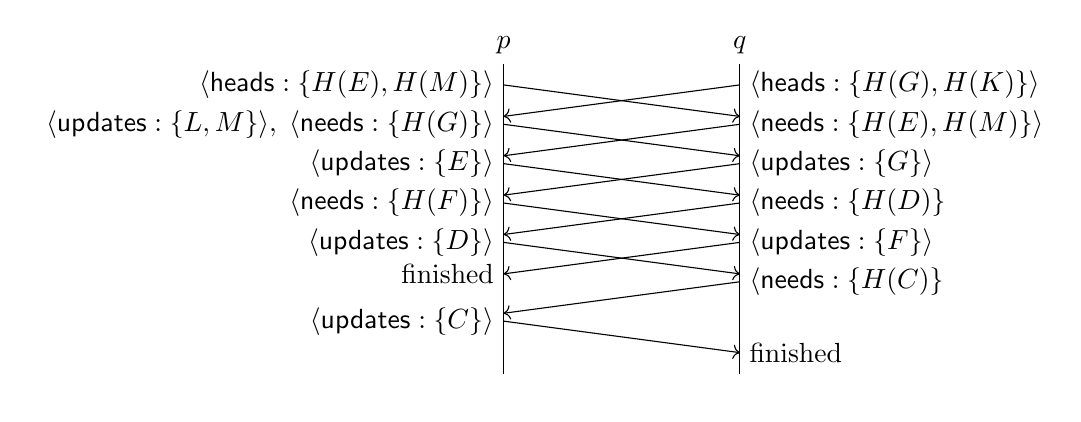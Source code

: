 \vspace{0.5cm}
\begin{tikzpicture}
\newlength{\width}\setlength{\width}{3cm}
\newlength{\latency}\setlength{\latency}{0.5cm}
\newlength{\replydelay}\setlength{\replydelay}{0.1cm}

% Timelimes
\node (p1-start) at (0, 0.5cm) {$p$};
\node (p2-start) at (\width, 0.5cm) {$q$};
\node (p1-end) at (0,-3.8cm) {};
\node (p2-end) at (\width,-3.8cm) {};
\draw (p1-start) -- (p1-end);
\draw (p2-start) -- (p2-end);

% Messages
\draw[->] (0,0) node[left] {$\langle\mathsf{heads}: \{H(E),H(M)\}\rangle$} -- (\width,\replydelay-\latency);
\draw[->] (\width,0) node[right] {$\langle\mathsf{heads}: \{H(G),H(K)\}\rangle$} -- (0,\replydelay-\latency);

\draw[->] (\width, -\latency) node[right] {$\langle\mathsf{needs}: \{H(E),H(M)\}\rangle$} -- (0,\replydelay-2.0\latency);
\draw[->] (0, -\latency) node[left] {$\langle\mathsf{updates}: \{L, M\} \rangle,\; \langle\mathsf{needs}: \{H(G)\}\rangle$} -- (\width,\replydelay-2.0\latency);

\draw[->] (0, -2.0\latency) node[left] {$\langle\mathsf{updates}: \{E\}\rangle$} -- (\width,\replydelay-3.0\latency);
\draw[->] (\width, -2.0\latency) node[right] {$\langle\mathsf{updates}: \{G\}\rangle$} -- (0,\replydelay-3.0\latency);

\draw[->] (\width, -3.0\latency) node[right] {$\langle\mathsf{needs}: \{H(D)\}$} -- (0,\replydelay-4.0\latency);
\draw[->] (0, -3.0\latency) node[left] {$\langle\mathsf{needs}: \{H(F)\}\rangle$} -- (\width,\replydelay-4.0\latency);

\draw[->] (0, -4.0\latency) node[left] {$\langle\mathsf{updates}: \{D\}\rangle$} -- (\width,\replydelay-5.0\latency);
\draw[->] (\width, -4.0\latency) node[right] {$\langle\mathsf{updates}: \{F\}\rangle$} -- (0,\replydelay-5.0\latency) node[left] {finished};

\draw[->] (\width, -5.0\latency) node[right] {$\langle\mathsf{needs}: \{H(C)\}$} -- (0,\replydelay-6.0\latency);

\draw[->] (0, -6.0\latency) node[left] {$\langle\mathsf{updates}: \{C\}\rangle$} -- (\width,\replydelay-7.0\latency) node[right] {finished};

\end{tikzpicture}